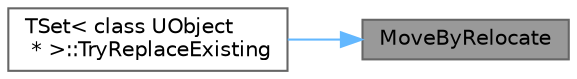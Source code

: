 digraph "MoveByRelocate"
{
 // INTERACTIVE_SVG=YES
 // LATEX_PDF_SIZE
  bgcolor="transparent";
  edge [fontname=Helvetica,fontsize=10,labelfontname=Helvetica,labelfontsize=10];
  node [fontname=Helvetica,fontsize=10,shape=box,height=0.2,width=0.4];
  rankdir="RL";
  Node1 [id="Node000001",label="MoveByRelocate",height=0.2,width=0.4,color="gray40", fillcolor="grey60", style="filled", fontcolor="black",tooltip="This is used to provide type specific behavior for a move which will destroy B."];
  Node1 -> Node2 [id="edge1_Node000001_Node000002",dir="back",color="steelblue1",style="solid",tooltip=" "];
  Node2 [id="Node000002",label="TSet\< class UObject\l * \>::TryReplaceExisting",height=0.2,width=0.4,color="grey40", fillcolor="white", style="filled",URL="$d5/d15/classTSet.html#a5b8c2ef67dd77e720d39e3a5d4e498b9",tooltip=" "];
}
